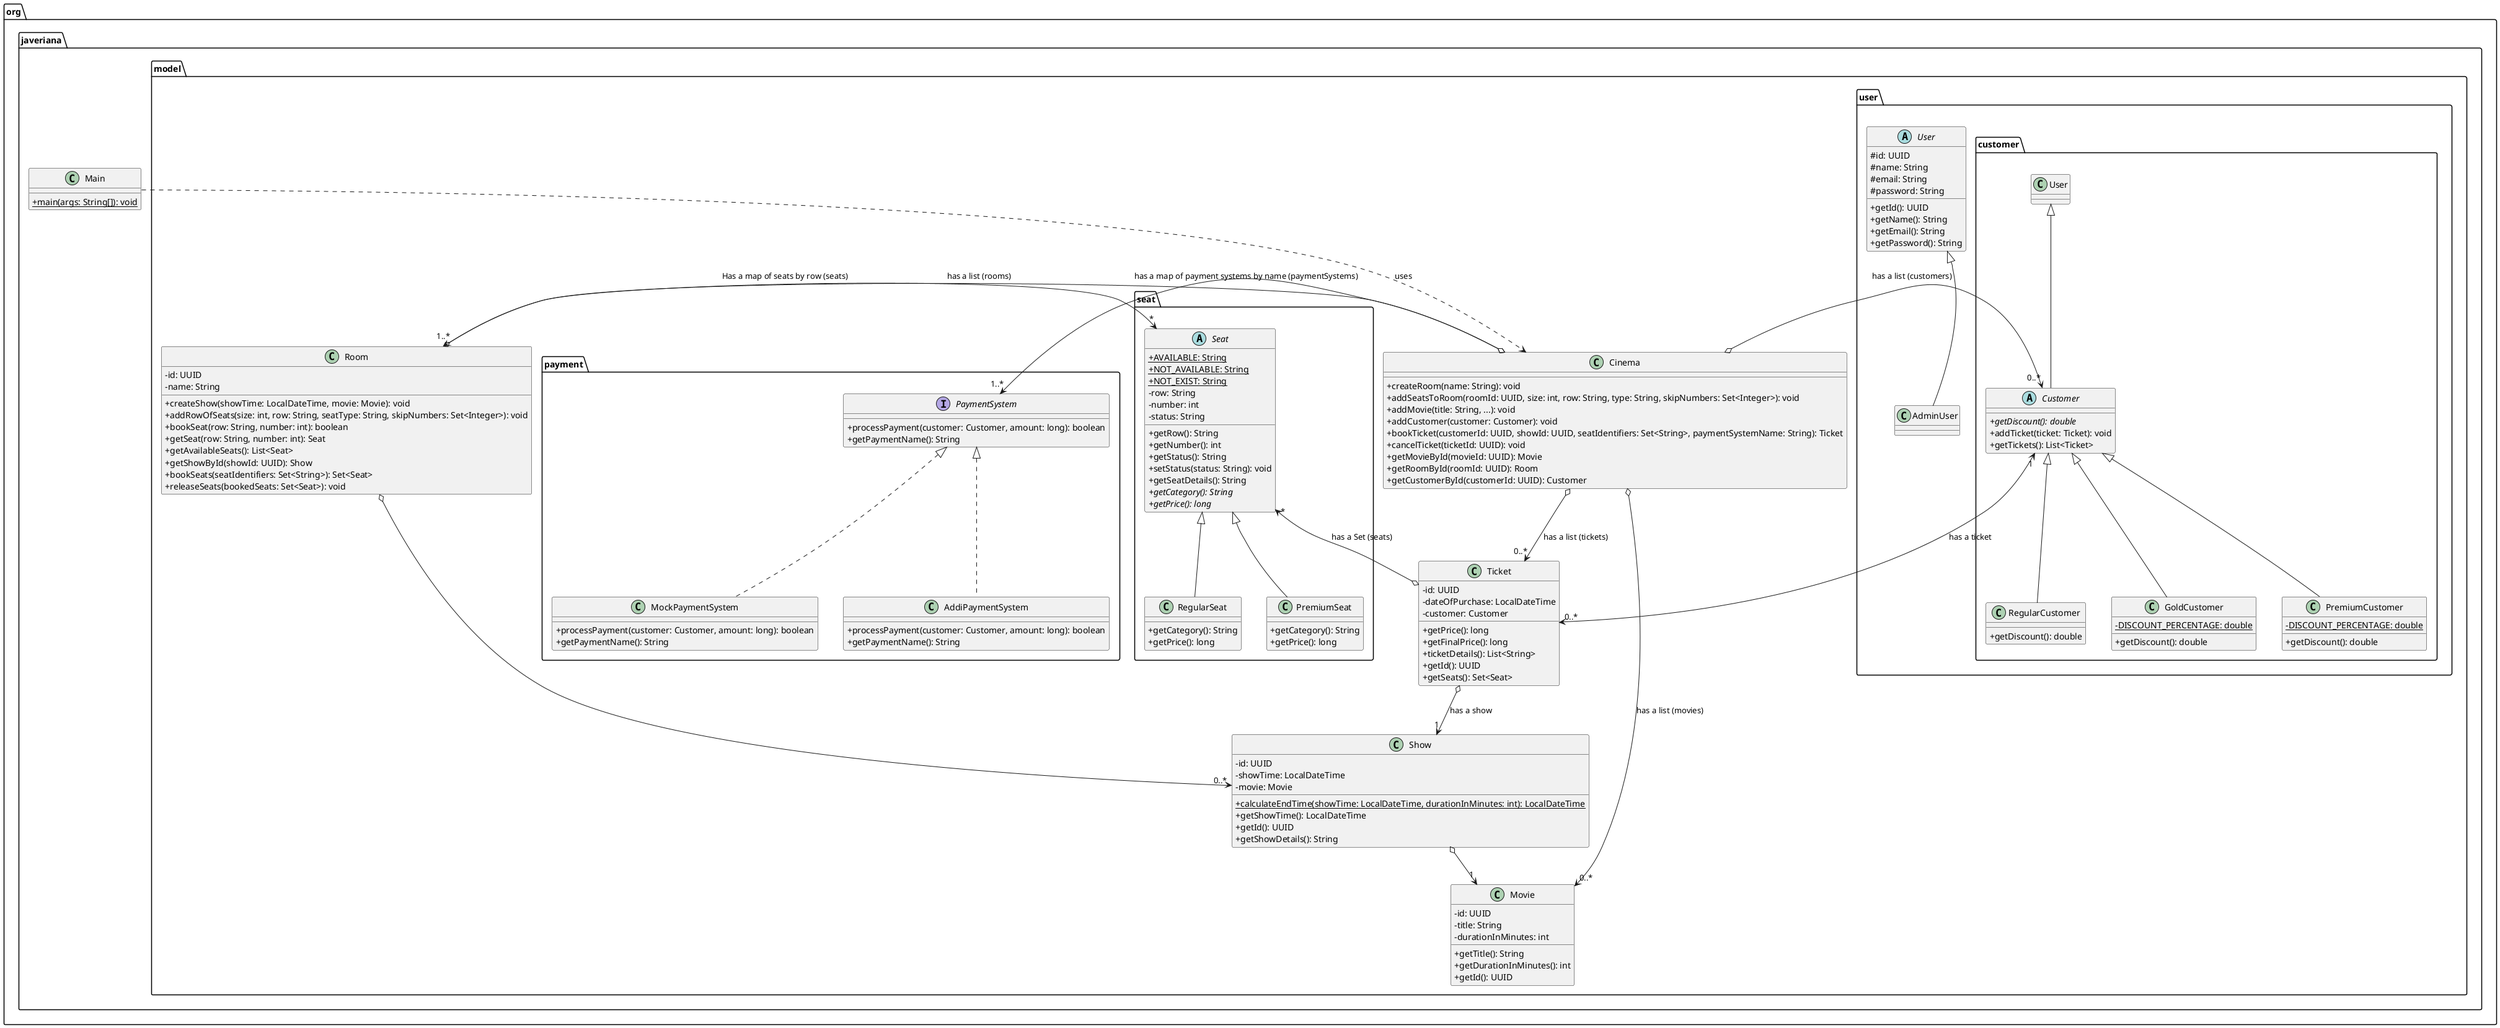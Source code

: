 @startuml
' skinparam linetype ortho
' shows visibility with + for public, - for private, # for protected
skinparam classAttributeIconSize 0
package org.javeriana.model {

  package user {
    abstract class User {
      # id: UUID
      # name: String
      # email: String
      # password: String
      + getId(): UUID
      + getName(): String
      + getEmail(): String
      + getPassword(): String
    }

    class AdminUser extends User {
    }

    package customer {
      abstract class Customer extends User {
        + {abstract} getDiscount(): double
        + addTicket(ticket: Ticket): void
        + getTickets(): List<Ticket>
      }

      class RegularCustomer extends Customer {
        + getDiscount(): double
      }

      class GoldCustomer extends Customer {
        - {static} DISCOUNT_PERCENTAGE: double
        + getDiscount(): double
      }

      class PremiumCustomer extends Customer {
        - {static} DISCOUNT_PERCENTAGE: double
        + getDiscount(): double
      }
    }
  }

  package seat {
    abstract class Seat {
      + {static} AVAILABLE: String
      + {static} NOT_AVAILABLE: String
      + {static} NOT_EXIST: String
      - row: String
      - number: int
      - status: String
      + getRow(): String
      + getNumber(): int
      + getStatus(): String
      + setStatus(status: String): void
      + getSeatDetails(): String
      + {abstract} getCategory(): String
      + {abstract} getPrice(): long
    }

    class RegularSeat extends Seat {
      + getCategory(): String
      + getPrice(): long
    }

    class PremiumSeat extends Seat {
      + getCategory(): String
      + getPrice(): long
    }
  }

  package payment {
    interface PaymentSystem {
      + processPayment(customer: Customer, amount: long): boolean
      + getPaymentName(): String
    }

    class MockPaymentSystem implements PaymentSystem {
      + processPayment(customer: Customer, amount: long): boolean
      + getPaymentName(): String
    }

    class AddiPaymentSystem implements PaymentSystem {
      + processPayment(customer: Customer, amount: long): boolean
      + getPaymentName(): String
    }
  }

  class Cinema {
    + createRoom(name: String): void
    + addSeatsToRoom(roomId: UUID, size: int, row: String, type: String, skipNumbers: Set<Integer>): void
    + addMovie(title: String, ...): void
    + addCustomer(customer: Customer): void
    + bookTicket(customerId: UUID, showId: UUID, seatIdentifiers: Set<String>, paymentSystemName: String): Ticket
    + cancelTicket(ticketId: UUID): void
    + getMovieById(movieId: UUID): Movie
    + getRoomById(roomId: UUID): Room
    + getCustomerById(customerId: UUID): Customer
  }

  class Room {
    - id: UUID
    - name: String
    + createShow(showTime: LocalDateTime, movie: Movie): void
    + addRowOfSeats(size: int, row: String, seatType: String, skipNumbers: Set<Integer>): void
    + bookSeat(row: String, number: int): boolean
    + getSeat(row: String, number: int): Seat
    + getAvailableSeats(): List<Seat>
    + getShowById(showId: UUID): Show
    + bookSeats(seatIdentifiers: Set<String>): Set<Seat>
    + releaseSeats(bookedSeats: Set<Seat>): void
  }

  class Movie {
    - id: UUID
    - title: String
    - durationInMinutes: int
    + getTitle(): String
    + getDurationInMinutes(): int
    + getId(): UUID
  }

  class Show {
    - id: UUID
    - showTime: LocalDateTime
    - movie: Movie
    + {static} calculateEndTime(showTime: LocalDateTime, durationInMinutes: int): LocalDateTime
    + getShowTime(): LocalDateTime
    + getId(): UUID
    + getShowDetails(): String
  }

  class Ticket {
    - id: UUID
    - dateOfPurchase: LocalDateTime
    - customer: Customer
    + getPrice(): long
    + getFinalPrice(): long
    + ticketDetails(): List<String>
    + getId(): UUID
    + getSeats(): Set<Seat>
  }
}

package org.javeriana {
  class Main {
    + {static} main(args: String[]): void
  }
}

' Relationships
Cinema o-> "0..*" Movie : has a list (movies)
Cinema o--> "0..*" Ticket : has a list (tickets)
Cinema o-left> "1..*" Room : has a list (rooms)
Cinema o--> "0..*" Customer : has a list (customers)
Cinema o-right> "1..*" PaymentSystem : has a map of payment systems by name (paymentSystems)

Room o-left> "*" Seat : Has a map of seats by row (seats)
Room o--> "0..*" Show

Show o--> "1" Movie

Ticket o-> "*" Seat : has a Set (seats)
Ticket o--> "1" Show : has a show


Customer "1" <--> "0..*" Ticket : has a ticket

Main ..> Cinema : uses


@enduml
